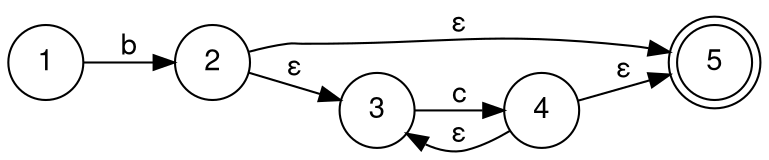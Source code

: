 digraph bc {
fontname="Helvetica,Arial,sans-serif"
node [fontname="Helvetica,Arial,sans-serif"]
edge [fontname="Helvetica,Arial,sans-serif"]
rankdir=LR;
size="8,5";
node [shape = doublecircle]; 5;
node [shape = circle];
1->2 [label = "b"];
2->5 [label = "ε"];
2->3 [label = "ε"];
3->4 [label = "c"];
4->3 [label = "ε"];
4->5 [label = "ε"];

}
